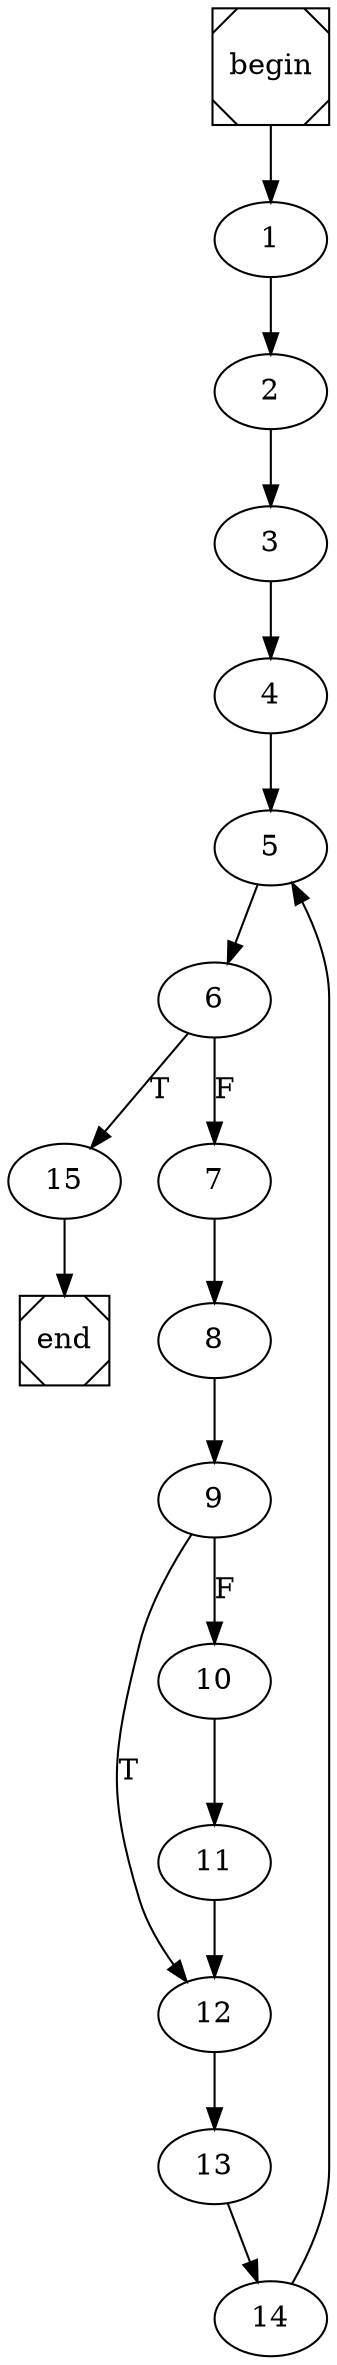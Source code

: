 digraph cfg {
	begin [shape=Msquare];
	end [shape=Msquare];
	begin -> 1;	1 -> 2;	2 -> 3;	3 -> 4;	4 -> 5;	5 -> 6;	6 -> 15[label=T];	6 -> 7[label=F];	7 -> 8;	8 -> 9;	9 -> 12[label=T];	9 -> 10[label=F];	10 -> 11;	11 -> 12;	12 -> 13;	13 -> 14;	14 -> 5;	15 -> end;}
